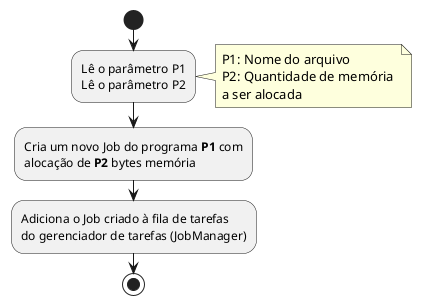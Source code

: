 @startuml action_JOA
start
  :Lê o parâmetro P1
  Lê o parâmetro P2;
  note right
    P1: Nome do arquivo
    P2: Quantidade de memória 
    a ser alocada
  end note
  :Cria um novo Job do programa **P1** com
  alocação de **P2** bytes memória;
  :Adiciona o Job criado à fila de tarefas
  do gerenciador de tarefas (JobManager);
stop
@enduml
